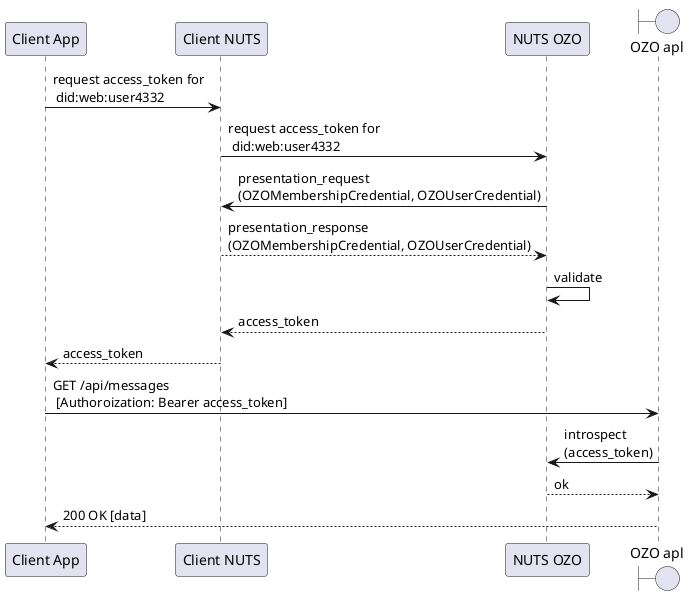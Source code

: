 @startuml
participant "Client App" as client_app
participant "Client NUTS" as client_nuts

participant "NUTS OZO" as nuts_ozo
boundary "OZO apl" as ozo_api

client_app -> client_nuts: request access_token for\n did:web:user4332
client_nuts -> nuts_ozo: request access_token for\n did:web:user4332
nuts_ozo -> client_nuts: presentation_request \n(OZOMembershipCredential, OZOUserCredential)
client_nuts --> nuts_ozo: presentation_response \n(OZOMembershipCredential, OZOUserCredential)
nuts_ozo -> nuts_ozo: validate
nuts_ozo --> client_nuts: access_token
client_nuts --> client_app: access_token
client_app -> ozo_api: GET /api/messages \n [Authoroization: Bearer access_token]
ozo_api -> nuts_ozo: introspect\n(access_token)
nuts_ozo --> ozo_api: ok
ozo_api --> client_app: 200 OK [data]
@enduml
